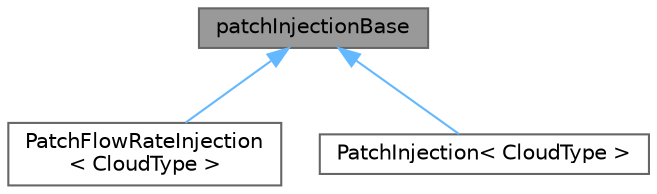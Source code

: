 digraph "patchInjectionBase"
{
 // LATEX_PDF_SIZE
  bgcolor="transparent";
  edge [fontname=Helvetica,fontsize=10,labelfontname=Helvetica,labelfontsize=10];
  node [fontname=Helvetica,fontsize=10,shape=box,height=0.2,width=0.4];
  Node1 [id="Node000001",label="patchInjectionBase",height=0.2,width=0.4,color="gray40", fillcolor="grey60", style="filled", fontcolor="black",tooltip=" "];
  Node1 -> Node2 [id="edge1_Node000001_Node000002",dir="back",color="steelblue1",style="solid",tooltip=" "];
  Node2 [id="Node000002",label="PatchFlowRateInjection\l\< CloudType \>",height=0.2,width=0.4,color="gray40", fillcolor="white", style="filled",URL="$classFoam_1_1PatchFlowRateInjection.html",tooltip="Patch injection, by using patch flow rate to determine concentration and velocity."];
  Node1 -> Node3 [id="edge2_Node000001_Node000003",dir="back",color="steelblue1",style="solid",tooltip=" "];
  Node3 [id="Node000003",label="PatchInjection\< CloudType \>",height=0.2,width=0.4,color="gray40", fillcolor="white", style="filled",URL="$classFoam_1_1PatchInjection.html",tooltip="Patch injection."];
}
